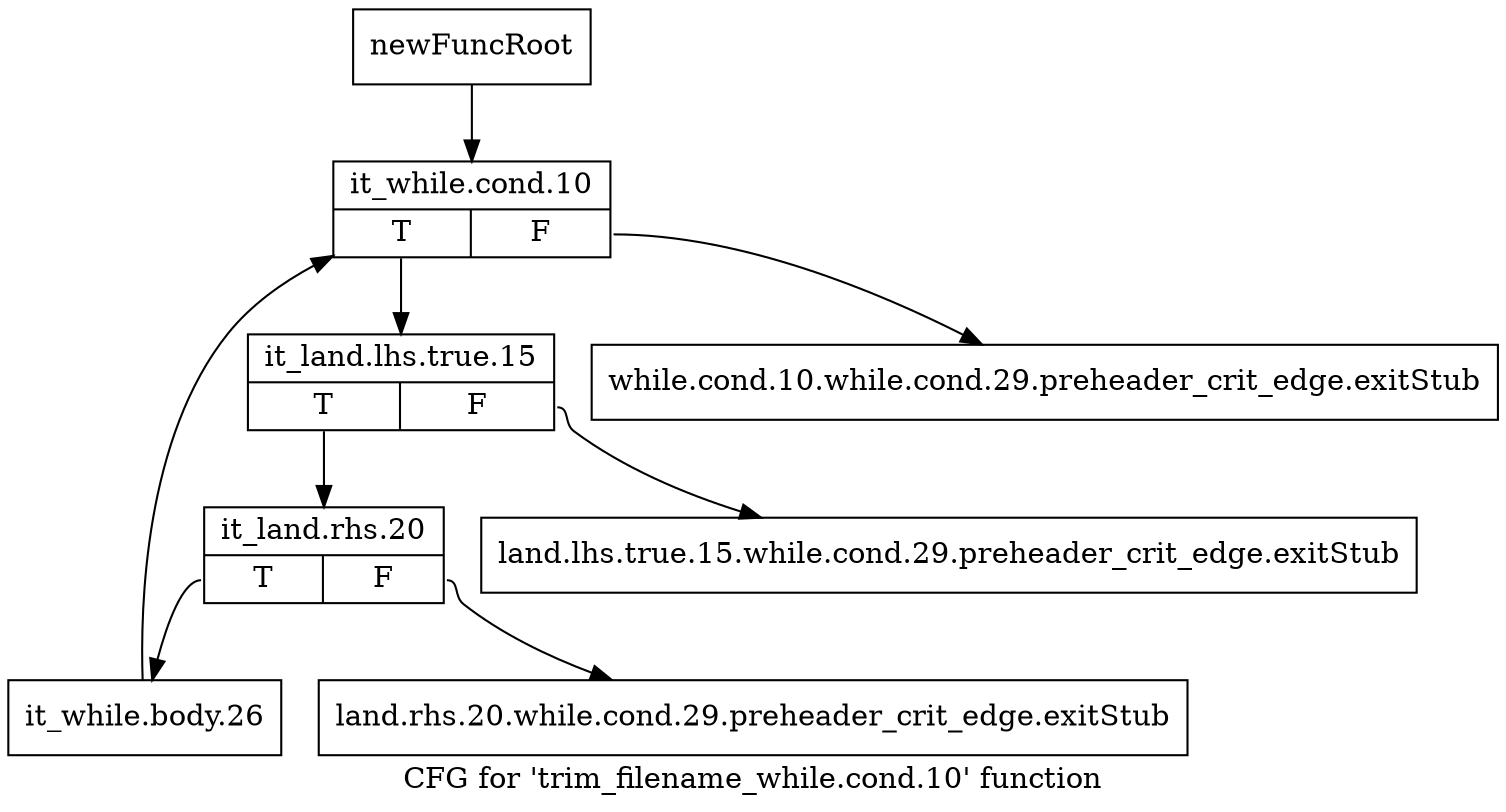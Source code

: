 digraph "CFG for 'trim_filename_while.cond.10' function" {
	label="CFG for 'trim_filename_while.cond.10' function";

	Node0xab751d0 [shape=record,label="{newFuncRoot}"];
	Node0xab751d0 -> Node0xab75310;
	Node0xab75220 [shape=record,label="{while.cond.10.while.cond.29.preheader_crit_edge.exitStub}"];
	Node0xab75270 [shape=record,label="{land.lhs.true.15.while.cond.29.preheader_crit_edge.exitStub}"];
	Node0xab752c0 [shape=record,label="{land.rhs.20.while.cond.29.preheader_crit_edge.exitStub}"];
	Node0xab75310 [shape=record,label="{it_while.cond.10|{<s0>T|<s1>F}}"];
	Node0xab75310:s0 -> Node0xab75360;
	Node0xab75310:s1 -> Node0xab75220;
	Node0xab75360 [shape=record,label="{it_land.lhs.true.15|{<s0>T|<s1>F}}"];
	Node0xab75360:s0 -> Node0xab753b0;
	Node0xab75360:s1 -> Node0xab75270;
	Node0xab753b0 [shape=record,label="{it_land.rhs.20|{<s0>T|<s1>F}}"];
	Node0xab753b0:s0 -> Node0xab75400;
	Node0xab753b0:s1 -> Node0xab752c0;
	Node0xab75400 [shape=record,label="{it_while.body.26}"];
	Node0xab75400 -> Node0xab75310;
}
